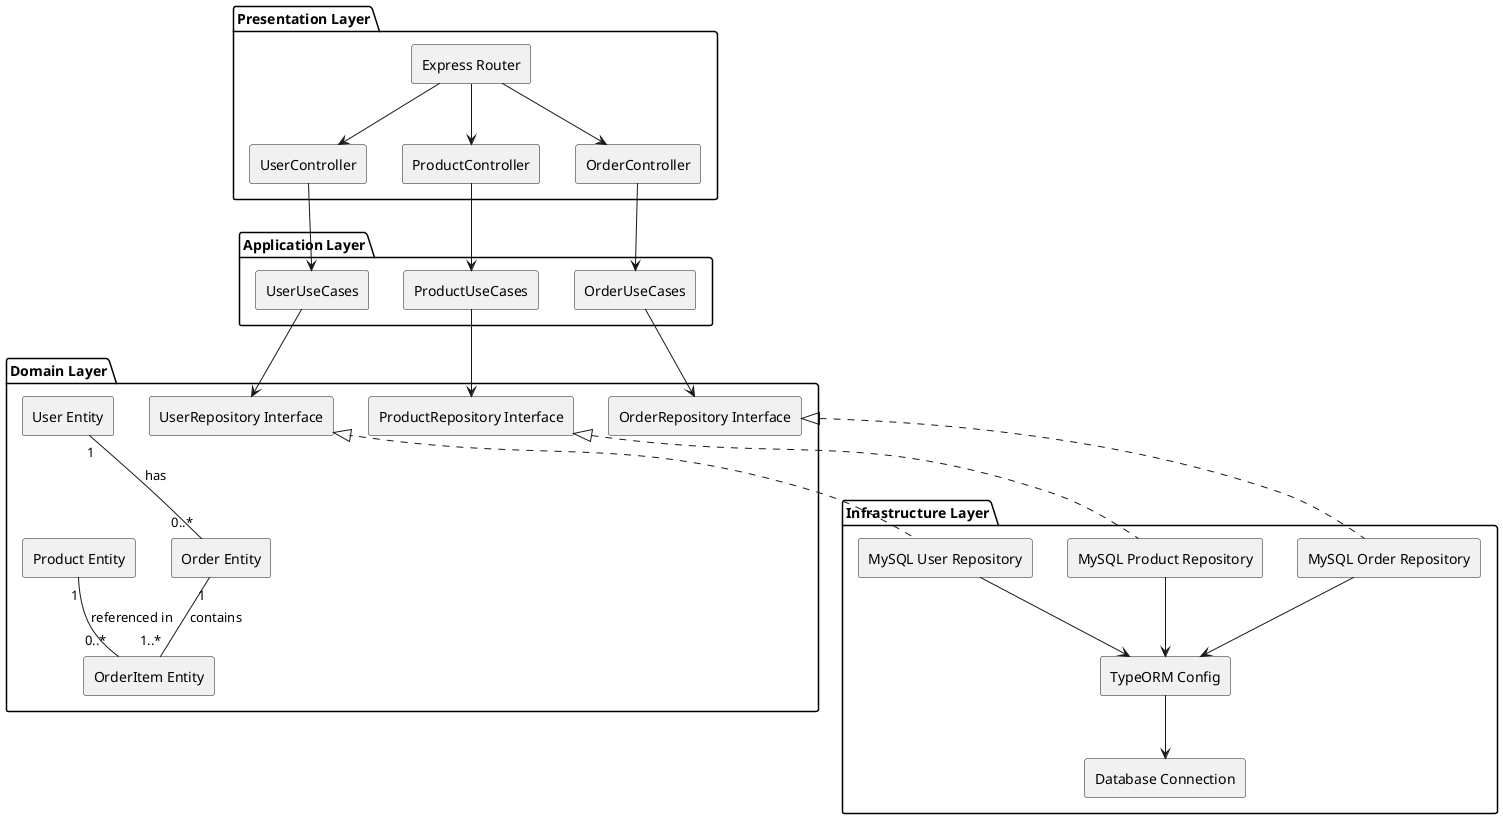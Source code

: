 @startuml Clean Architecture

' Styling
skinparam componentStyle rectangle
skinparam backgroundColor white
skinparam handwritten false

' Layers
package "Domain Layer" {
    [User Entity] as User
    [Product Entity] as Product
    [Order Entity] as Order
    [OrderItem Entity] as OrderItem
    [UserRepository Interface] as UserRepo
    [ProductRepository Interface] as ProductRepo
    [OrderRepository Interface] as OrderRepo
}

package "Application Layer" {
    [UserUseCases] as UserUC
    [ProductUseCases] as ProductUC
    [OrderUseCases] as OrderUC
}

package "Infrastructure Layer" {
    [MySQL User Repository] as MySQLUserRepo
    [MySQL Product Repository] as MySQLProductRepo
    [MySQL Order Repository] as MySQLOrderRepo
    [TypeORM Config] as TypeORM
    [Database Connection] as DBConn
}

package "Presentation Layer" {
    [UserController] as UserCtrl
    [ProductController] as ProductCtrl
    [OrderController] as OrderCtrl
    [Express Router] as Router
}

' Relationships
UserRepo <|.. MySQLUserRepo
ProductRepo <|.. MySQLProductRepo
OrderRepo <|.. MySQLOrderRepo

UserUC --> UserRepo
ProductUC --> ProductRepo
OrderUC --> OrderRepo

UserCtrl --> UserUC
ProductCtrl --> ProductUC
OrderCtrl --> OrderUC

Router --> UserCtrl
Router --> ProductCtrl
Router --> OrderCtrl

MySQLUserRepo --> TypeORM
MySQLProductRepo --> TypeORM
MySQLOrderRepo --> TypeORM
TypeORM --> DBConn

' Entity Relationships
User "1" -- "0..*" Order : has
Order "1" -- "1..*" OrderItem : contains
Product "1" -- "0..*" OrderItem : referenced in

@enduml 